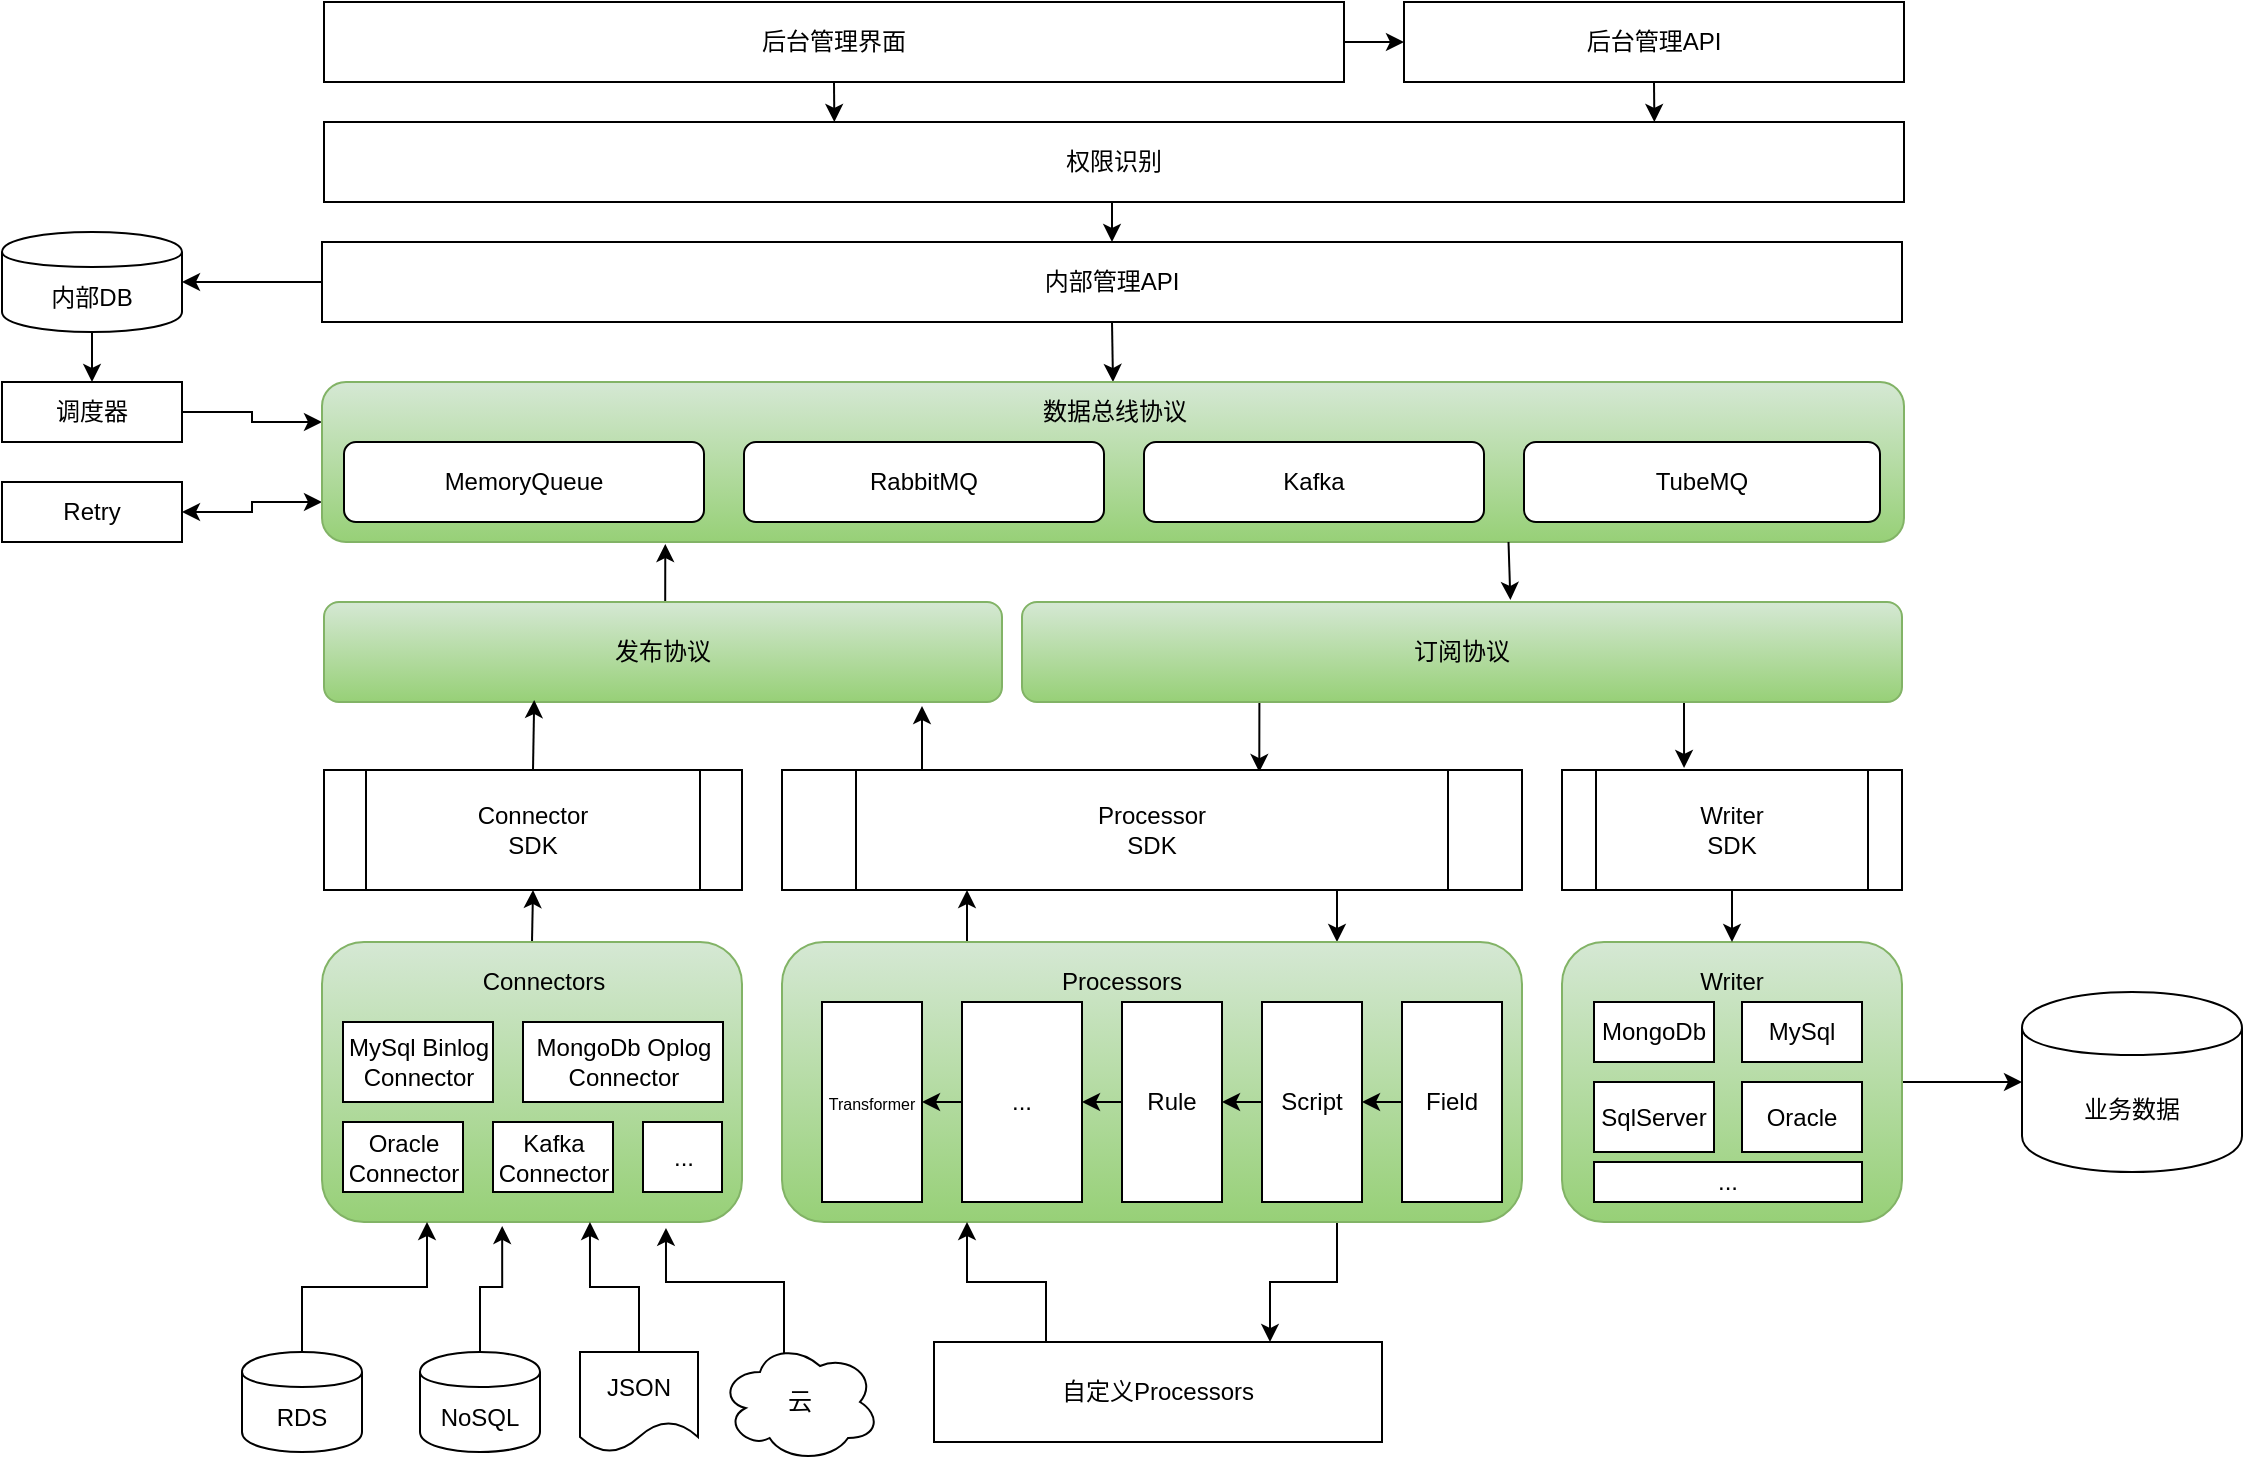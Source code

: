 <mxfile version="12.9.9" type="device"><diagram id="prtHgNgQTEPvFCAcTncT" name="Page-1"><mxGraphModel dx="1186" dy="634" grid="1" gridSize="10" guides="1" tooltips="1" connect="1" arrows="1" fold="1" page="1" pageScale="1" pageWidth="1169" pageHeight="827" math="0" shadow="0"><root><mxCell id="0"/><mxCell id="1" parent="0"/><mxCell id="JDodp294kLopNiQAH1SV-3" value="" style="edgeStyle=orthogonalEdgeStyle;rounded=0;orthogonalLoop=1;jettySize=auto;html=1;" parent="1" source="JDodp294kLopNiQAH1SV-1" target="JDodp294kLopNiQAH1SV-2" edge="1"><mxGeometry relative="1" as="geometry"/></mxCell><mxCell id="JDodp294kLopNiQAH1SV-10" style="edgeStyle=orthogonalEdgeStyle;rounded=0;orthogonalLoop=1;jettySize=auto;html=1;exitX=0.5;exitY=1;exitDx=0;exitDy=0;entryX=0.323;entryY=0;entryDx=0;entryDy=0;entryPerimeter=0;" parent="1" source="JDodp294kLopNiQAH1SV-1" target="JDodp294kLopNiQAH1SV-4" edge="1"><mxGeometry relative="1" as="geometry"/></mxCell><mxCell id="JDodp294kLopNiQAH1SV-1" value="后台管理界面" style="rounded=0;whiteSpace=wrap;html=1;" parent="1" vertex="1"><mxGeometry x="201" y="30" width="510" height="40" as="geometry"/></mxCell><mxCell id="JDodp294kLopNiQAH1SV-9" style="edgeStyle=orthogonalEdgeStyle;rounded=0;orthogonalLoop=1;jettySize=auto;html=1;exitX=0.5;exitY=1;exitDx=0;exitDy=0;entryX=0.842;entryY=0;entryDx=0;entryDy=0;entryPerimeter=0;" parent="1" source="JDodp294kLopNiQAH1SV-2" target="JDodp294kLopNiQAH1SV-4" edge="1"><mxGeometry relative="1" as="geometry"/></mxCell><mxCell id="JDodp294kLopNiQAH1SV-2" value="后台管理API" style="rounded=0;whiteSpace=wrap;html=1;" parent="1" vertex="1"><mxGeometry x="741" y="30" width="250" height="40" as="geometry"/></mxCell><mxCell id="JDodp294kLopNiQAH1SV-13" style="edgeStyle=orthogonalEdgeStyle;rounded=0;orthogonalLoop=1;jettySize=auto;html=1;exitX=0.5;exitY=1;exitDx=0;exitDy=0;entryX=0.5;entryY=0;entryDx=0;entryDy=0;" parent="1" source="JDodp294kLopNiQAH1SV-4" target="JDodp294kLopNiQAH1SV-11" edge="1"><mxGeometry relative="1" as="geometry"/></mxCell><mxCell id="JDodp294kLopNiQAH1SV-4" value="权限识别" style="rounded=0;whiteSpace=wrap;html=1;" parent="1" vertex="1"><mxGeometry x="201" y="90" width="790" height="40" as="geometry"/></mxCell><mxCell id="JDodp294kLopNiQAH1SV-16" style="edgeStyle=orthogonalEdgeStyle;rounded=0;orthogonalLoop=1;jettySize=auto;html=1;exitX=0.5;exitY=1;exitDx=0;exitDy=0;entryX=0.5;entryY=0;entryDx=0;entryDy=0;" parent="1" source="JDodp294kLopNiQAH1SV-11" target="JDodp294kLopNiQAH1SV-15" edge="1"><mxGeometry relative="1" as="geometry"/></mxCell><mxCell id="JDodp294kLopNiQAH1SV-36" style="edgeStyle=orthogonalEdgeStyle;rounded=0;orthogonalLoop=1;jettySize=auto;html=1;exitX=0;exitY=0.5;exitDx=0;exitDy=0;entryX=1;entryY=0.5;entryDx=0;entryDy=0;" parent="1" source="JDodp294kLopNiQAH1SV-11" target="JDodp294kLopNiQAH1SV-34" edge="1"><mxGeometry relative="1" as="geometry"/></mxCell><mxCell id="JDodp294kLopNiQAH1SV-11" value="内部管理API" style="rounded=0;whiteSpace=wrap;html=1;" parent="1" vertex="1"><mxGeometry x="200" y="150" width="790" height="40" as="geometry"/></mxCell><mxCell id="OLN1Xa9Zk1365tK4hlaa-3" style="edgeStyle=orthogonalEdgeStyle;rounded=0;orthogonalLoop=1;jettySize=auto;html=1;exitX=0.5;exitY=0;exitDx=0;exitDy=0;entryX=0.217;entryY=1.013;entryDx=0;entryDy=0;entryPerimeter=0;" edge="1" parent="1" source="JDodp294kLopNiQAH1SV-30" target="JDodp294kLopNiQAH1SV-15"><mxGeometry relative="1" as="geometry"/></mxCell><mxCell id="JDodp294kLopNiQAH1SV-30" value="&lt;span&gt;发布协议&lt;/span&gt;" style="rounded=1;whiteSpace=wrap;html=1;gradientColor=#97d077;fillColor=#d5e8d4;strokeColor=#82b366;" parent="1" vertex="1"><mxGeometry x="201" y="330" width="339" height="50" as="geometry"/></mxCell><mxCell id="JDodp294kLopNiQAH1SV-39" style="edgeStyle=orthogonalEdgeStyle;rounded=0;orthogonalLoop=1;jettySize=auto;html=1;exitX=1;exitY=0.5;exitDx=0;exitDy=0;entryX=0;entryY=0.25;entryDx=0;entryDy=0;" parent="1" source="JDodp294kLopNiQAH1SV-31" target="JDodp294kLopNiQAH1SV-15" edge="1"><mxGeometry relative="1" as="geometry"><mxPoint x="190" y="240" as="targetPoint"/></mxGeometry></mxCell><mxCell id="JDodp294kLopNiQAH1SV-31" value="调度器" style="rounded=0;whiteSpace=wrap;html=1;" parent="1" vertex="1"><mxGeometry x="40" y="220" width="90" height="30" as="geometry"/></mxCell><mxCell id="JDodp294kLopNiQAH1SV-37" style="edgeStyle=orthogonalEdgeStyle;rounded=0;orthogonalLoop=1;jettySize=auto;html=1;exitX=0.5;exitY=1;exitDx=0;exitDy=0;entryX=0.5;entryY=0;entryDx=0;entryDy=0;" parent="1" source="JDodp294kLopNiQAH1SV-34" target="JDodp294kLopNiQAH1SV-31" edge="1"><mxGeometry relative="1" as="geometry"/></mxCell><mxCell id="JDodp294kLopNiQAH1SV-34" value="内部DB" style="shape=cylinder;whiteSpace=wrap;html=1;boundedLbl=1;backgroundOutline=1;" parent="1" vertex="1"><mxGeometry x="40" y="145" width="90" height="50" as="geometry"/></mxCell><mxCell id="OLN1Xa9Zk1365tK4hlaa-2" style="edgeStyle=orthogonalEdgeStyle;rounded=0;orthogonalLoop=1;jettySize=auto;html=1;exitX=0.5;exitY=0;exitDx=0;exitDy=0;entryX=0.5;entryY=1;entryDx=0;entryDy=0;" edge="1" parent="1" source="JDodp294kLopNiQAH1SV-40" target="JDodp294kLopNiQAH1SV-60"><mxGeometry relative="1" as="geometry"/></mxCell><mxCell id="JDodp294kLopNiQAH1SV-40" value="" style="rounded=1;whiteSpace=wrap;html=1;gradientColor=#97d077;fillColor=#d5e8d4;strokeColor=#82b366;" parent="1" vertex="1"><mxGeometry x="200" y="500" width="210" height="140" as="geometry"/></mxCell><mxCell id="JDodp294kLopNiQAH1SV-45" style="edgeStyle=orthogonalEdgeStyle;rounded=0;orthogonalLoop=1;jettySize=auto;html=1;exitX=0.5;exitY=1;exitDx=0;exitDy=0;" parent="1" edge="1"><mxGeometry relative="1" as="geometry"><mxPoint x="85" y="310" as="sourcePoint"/><mxPoint x="85" y="310" as="targetPoint"/></mxGeometry></mxCell><mxCell id="JDodp294kLopNiQAH1SV-48" style="edgeStyle=orthogonalEdgeStyle;rounded=0;orthogonalLoop=1;jettySize=auto;html=1;exitX=1;exitY=0.5;exitDx=0;exitDy=0;entryX=0;entryY=0.75;entryDx=0;entryDy=0;startArrow=classic;startFill=1;" parent="1" source="JDodp294kLopNiQAH1SV-47" target="JDodp294kLopNiQAH1SV-15" edge="1"><mxGeometry relative="1" as="geometry"/></mxCell><mxCell id="JDodp294kLopNiQAH1SV-47" value="Retry" style="rounded=0;whiteSpace=wrap;html=1;" parent="1" vertex="1"><mxGeometry x="40" y="270" width="90" height="30" as="geometry"/></mxCell><mxCell id="JDodp294kLopNiQAH1SV-51" value="" style="group" parent="1" vertex="1" connectable="0"><mxGeometry x="160" y="700" width="319" height="60" as="geometry"/></mxCell><mxCell id="JDodp294kLopNiQAH1SV-25" value="RDS" style="shape=cylinder;whiteSpace=wrap;html=1;boundedLbl=1;backgroundOutline=1;" parent="JDodp294kLopNiQAH1SV-51" vertex="1"><mxGeometry y="5" width="60" height="50" as="geometry"/></mxCell><mxCell id="JDodp294kLopNiQAH1SV-26" value="NoSQL" style="shape=cylinder;whiteSpace=wrap;html=1;boundedLbl=1;backgroundOutline=1;" parent="JDodp294kLopNiQAH1SV-51" vertex="1"><mxGeometry x="89" y="5" width="60" height="50" as="geometry"/></mxCell><mxCell id="JDodp294kLopNiQAH1SV-49" value="JSON" style="shape=document;whiteSpace=wrap;html=1;boundedLbl=1;" parent="JDodp294kLopNiQAH1SV-51" vertex="1"><mxGeometry x="169" y="5" width="59" height="50" as="geometry"/></mxCell><mxCell id="JDodp294kLopNiQAH1SV-50" value="云" style="ellipse;shape=cloud;whiteSpace=wrap;html=1;" parent="JDodp294kLopNiQAH1SV-51" vertex="1"><mxGeometry x="239" width="80" height="60" as="geometry"/></mxCell><mxCell id="JDodp294kLopNiQAH1SV-52" value="" style="group" parent="1" vertex="1" connectable="0"><mxGeometry x="200" y="220" width="791" height="80" as="geometry"/></mxCell><mxCell id="JDodp294kLopNiQAH1SV-15" value="" style="rounded=1;whiteSpace=wrap;html=1;fillColor=#d5e8d4;strokeColor=#82b366;gradientColor=#97d077;labelPosition=center;verticalLabelPosition=top;align=center;verticalAlign=bottom;" parent="JDodp294kLopNiQAH1SV-52" vertex="1"><mxGeometry width="791" height="80" as="geometry"/></mxCell><mxCell id="JDodp294kLopNiQAH1SV-17" value="RabbitMQ" style="rounded=1;whiteSpace=wrap;html=1;" parent="JDodp294kLopNiQAH1SV-52" vertex="1"><mxGeometry x="211" y="30" width="180" height="40" as="geometry"/></mxCell><mxCell id="JDodp294kLopNiQAH1SV-18" value="Kafka" style="rounded=1;whiteSpace=wrap;html=1;" parent="JDodp294kLopNiQAH1SV-52" vertex="1"><mxGeometry x="411" y="30" width="170" height="40" as="geometry"/></mxCell><mxCell id="JDodp294kLopNiQAH1SV-19" value="TubeMQ" style="rounded=1;whiteSpace=wrap;html=1;" parent="JDodp294kLopNiQAH1SV-52" vertex="1"><mxGeometry x="601" y="30" width="178" height="40" as="geometry"/></mxCell><mxCell id="JDodp294kLopNiQAH1SV-20" value="数据总线协议" style="text;html=1;strokeColor=none;fillColor=none;align=center;verticalAlign=middle;whiteSpace=wrap;rounded=0;" parent="JDodp294kLopNiQAH1SV-52" vertex="1"><mxGeometry x="352.5" y="5" width="87" height="20" as="geometry"/></mxCell><mxCell id="JDodp294kLopNiQAH1SV-29" value="MemoryQueue" style="rounded=1;whiteSpace=wrap;html=1;" parent="JDodp294kLopNiQAH1SV-52" vertex="1"><mxGeometry x="11" y="30" width="180" height="40" as="geometry"/></mxCell><mxCell id="JDodp294kLopNiQAH1SV-86" style="edgeStyle=orthogonalEdgeStyle;rounded=0;orthogonalLoop=1;jettySize=auto;html=1;exitX=0.25;exitY=1;exitDx=0;exitDy=0;entryX=0.645;entryY=0.017;entryDx=0;entryDy=0;entryPerimeter=0;startArrow=none;startFill=0;" parent="1" source="JDodp294kLopNiQAH1SV-53" target="JDodp294kLopNiQAH1SV-65" edge="1"><mxGeometry relative="1" as="geometry"/></mxCell><mxCell id="598jw-25XF_0LTRU3TA8-3" style="edgeStyle=orthogonalEdgeStyle;rounded=0;orthogonalLoop=1;jettySize=auto;html=1;exitX=0.75;exitY=1;exitDx=0;exitDy=0;entryX=0.359;entryY=-0.017;entryDx=0;entryDy=0;entryPerimeter=0;" parent="1" source="JDodp294kLopNiQAH1SV-53" target="JDodp294kLopNiQAH1SV-83" edge="1"><mxGeometry relative="1" as="geometry"/></mxCell><mxCell id="JDodp294kLopNiQAH1SV-53" value="&lt;span&gt;订阅协议&lt;/span&gt;" style="rounded=1;whiteSpace=wrap;html=1;gradientColor=#97d077;fillColor=#d5e8d4;strokeColor=#82b366;" parent="1" vertex="1"><mxGeometry x="550" y="330" width="440" height="50" as="geometry"/></mxCell><mxCell id="598jw-25XF_0LTRU3TA8-2" style="edgeStyle=orthogonalEdgeStyle;rounded=0;orthogonalLoop=1;jettySize=auto;html=1;exitX=0.5;exitY=0;exitDx=0;exitDy=0;entryX=0.31;entryY=0.98;entryDx=0;entryDy=0;entryPerimeter=0;" parent="1" source="JDodp294kLopNiQAH1SV-60" target="JDodp294kLopNiQAH1SV-30" edge="1"><mxGeometry relative="1" as="geometry"/></mxCell><mxCell id="JDodp294kLopNiQAH1SV-60" value="Connector&lt;br&gt;SDK" style="shape=process;whiteSpace=wrap;html=1;backgroundOutline=1;" parent="1" vertex="1"><mxGeometry x="201" y="414" width="209" height="60" as="geometry"/></mxCell><mxCell id="JDodp294kLopNiQAH1SV-90" style="edgeStyle=orthogonalEdgeStyle;rounded=0;orthogonalLoop=1;jettySize=auto;html=1;exitX=0.75;exitY=1;exitDx=0;exitDy=0;entryX=0.75;entryY=0;entryDx=0;entryDy=0;startArrow=none;startFill=0;" parent="1" source="JDodp294kLopNiQAH1SV-65" target="JDodp294kLopNiQAH1SV-70" edge="1"><mxGeometry relative="1" as="geometry"/></mxCell><mxCell id="598jw-25XF_0LTRU3TA8-1" style="edgeStyle=orthogonalEdgeStyle;rounded=0;orthogonalLoop=1;jettySize=auto;html=1;exitX=0.25;exitY=0;exitDx=0;exitDy=0;entryX=0.882;entryY=1.04;entryDx=0;entryDy=0;entryPerimeter=0;" parent="1" source="JDodp294kLopNiQAH1SV-65" target="JDodp294kLopNiQAH1SV-30" edge="1"><mxGeometry relative="1" as="geometry"/></mxCell><mxCell id="JDodp294kLopNiQAH1SV-65" value="Processor&lt;br&gt;SDK" style="shape=process;whiteSpace=wrap;html=1;backgroundOutline=1;" parent="1" vertex="1"><mxGeometry x="430" y="414" width="370" height="60" as="geometry"/></mxCell><mxCell id="JDodp294kLopNiQAH1SV-91" style="edgeStyle=orthogonalEdgeStyle;rounded=0;orthogonalLoop=1;jettySize=auto;html=1;exitX=0.25;exitY=0;exitDx=0;exitDy=0;entryX=0.25;entryY=1;entryDx=0;entryDy=0;startArrow=none;startFill=0;" parent="1" source="JDodp294kLopNiQAH1SV-70" target="JDodp294kLopNiQAH1SV-65" edge="1"><mxGeometry relative="1" as="geometry"/></mxCell><mxCell id="598jw-25XF_0LTRU3TA8-14" style="edgeStyle=orthogonalEdgeStyle;rounded=0;orthogonalLoop=1;jettySize=auto;html=1;exitX=0.75;exitY=1;exitDx=0;exitDy=0;entryX=0.75;entryY=0;entryDx=0;entryDy=0;" parent="1" source="JDodp294kLopNiQAH1SV-70" target="JDodp294kLopNiQAH1SV-92" edge="1"><mxGeometry relative="1" as="geometry"/></mxCell><mxCell id="JDodp294kLopNiQAH1SV-70" value="" style="rounded=1;whiteSpace=wrap;html=1;gradientColor=#97d077;fillColor=#d5e8d4;strokeColor=#82b366;" parent="1" vertex="1"><mxGeometry x="430" y="500" width="370" height="140" as="geometry"/></mxCell><mxCell id="JDodp294kLopNiQAH1SV-72" value="Connectors" style="text;html=1;strokeColor=none;fillColor=none;align=center;verticalAlign=middle;whiteSpace=wrap;rounded=0;" parent="1" vertex="1"><mxGeometry x="290.5" y="510" width="40" height="20" as="geometry"/></mxCell><mxCell id="JDodp294kLopNiQAH1SV-74" value="MySql Binlog&lt;br&gt;Connector" style="rounded=0;whiteSpace=wrap;html=1;" parent="1" vertex="1"><mxGeometry x="210.5" y="540" width="75" height="40" as="geometry"/></mxCell><mxCell id="JDodp294kLopNiQAH1SV-75" value="MongoDb Oplog&lt;br&gt;Connector" style="rounded=0;whiteSpace=wrap;html=1;" parent="1" vertex="1"><mxGeometry x="300.5" y="540" width="100" height="40" as="geometry"/></mxCell><mxCell id="JDodp294kLopNiQAH1SV-76" value="Oracle&lt;br&gt;Connector" style="rounded=0;whiteSpace=wrap;html=1;" parent="1" vertex="1"><mxGeometry x="210.5" y="590" width="60" height="35" as="geometry"/></mxCell><mxCell id="JDodp294kLopNiQAH1SV-78" value="Kafka&lt;br&gt;Connector" style="rounded=0;whiteSpace=wrap;html=1;" parent="1" vertex="1"><mxGeometry x="285.5" y="590" width="60" height="35" as="geometry"/></mxCell><mxCell id="JDodp294kLopNiQAH1SV-79" value="..." style="rounded=0;whiteSpace=wrap;html=1;" parent="1" vertex="1"><mxGeometry x="360.5" y="590" width="39.5" height="35" as="geometry"/></mxCell><mxCell id="JDodp294kLopNiQAH1SV-80" value="业务数据" style="shape=cylinder;whiteSpace=wrap;html=1;boundedLbl=1;backgroundOutline=1;" parent="1" vertex="1"><mxGeometry x="1050" y="525" width="110" height="90" as="geometry"/></mxCell><mxCell id="JDodp294kLopNiQAH1SV-82" style="edgeStyle=orthogonalEdgeStyle;rounded=0;orthogonalLoop=1;jettySize=auto;html=1;exitX=1;exitY=0.5;exitDx=0;exitDy=0;entryX=0;entryY=0.5;entryDx=0;entryDy=0;startArrow=none;startFill=0;" parent="1" source="JDodp294kLopNiQAH1SV-81" target="JDodp294kLopNiQAH1SV-80" edge="1"><mxGeometry relative="1" as="geometry"/></mxCell><mxCell id="JDodp294kLopNiQAH1SV-81" value="" style="rounded=1;whiteSpace=wrap;html=1;gradientColor=#97d077;fillColor=#d5e8d4;strokeColor=#82b366;" parent="1" vertex="1"><mxGeometry x="820" y="500" width="170" height="140" as="geometry"/></mxCell><mxCell id="JDodp294kLopNiQAH1SV-89" style="edgeStyle=orthogonalEdgeStyle;rounded=0;orthogonalLoop=1;jettySize=auto;html=1;exitX=0.5;exitY=1;exitDx=0;exitDy=0;entryX=0.5;entryY=0;entryDx=0;entryDy=0;startArrow=none;startFill=0;" parent="1" source="JDodp294kLopNiQAH1SV-83" target="JDodp294kLopNiQAH1SV-81" edge="1"><mxGeometry relative="1" as="geometry"/></mxCell><mxCell id="JDodp294kLopNiQAH1SV-83" value="Writer&lt;br&gt;SDK" style="shape=process;whiteSpace=wrap;html=1;backgroundOutline=1;" parent="1" vertex="1"><mxGeometry x="820" y="414" width="170" height="60" as="geometry"/></mxCell><mxCell id="598jw-25XF_0LTRU3TA8-15" style="edgeStyle=orthogonalEdgeStyle;rounded=0;orthogonalLoop=1;jettySize=auto;html=1;exitX=0.25;exitY=0;exitDx=0;exitDy=0;entryX=0.25;entryY=1;entryDx=0;entryDy=0;" parent="1" source="JDodp294kLopNiQAH1SV-92" target="JDodp294kLopNiQAH1SV-70" edge="1"><mxGeometry relative="1" as="geometry"/></mxCell><mxCell id="JDodp294kLopNiQAH1SV-92" value="自定义Processors" style="rounded=0;whiteSpace=wrap;html=1;" parent="1" vertex="1"><mxGeometry x="506" y="700" width="224" height="50" as="geometry"/></mxCell><mxCell id="JDodp294kLopNiQAH1SV-93" value="Processors" style="text;html=1;strokeColor=none;fillColor=none;align=center;verticalAlign=middle;whiteSpace=wrap;rounded=0;" parent="1" vertex="1"><mxGeometry x="580" y="510" width="40" height="20" as="geometry"/></mxCell><mxCell id="JDodp294kLopNiQAH1SV-94" value="Writer" style="text;html=1;strokeColor=none;fillColor=none;align=center;verticalAlign=middle;whiteSpace=wrap;rounded=0;" parent="1" vertex="1"><mxGeometry x="885" y="510" width="40" height="20" as="geometry"/></mxCell><mxCell id="JDodp294kLopNiQAH1SV-95" value="MongoDb" style="rounded=0;whiteSpace=wrap;html=1;" parent="1" vertex="1"><mxGeometry x="836" y="530" width="60" height="30" as="geometry"/></mxCell><mxCell id="JDodp294kLopNiQAH1SV-97" value="MySql" style="rounded=0;whiteSpace=wrap;html=1;" parent="1" vertex="1"><mxGeometry x="910" y="530" width="60" height="30" as="geometry"/></mxCell><mxCell id="JDodp294kLopNiQAH1SV-98" value="SqlServer" style="rounded=0;whiteSpace=wrap;html=1;" parent="1" vertex="1"><mxGeometry x="836" y="570" width="60" height="35" as="geometry"/></mxCell><mxCell id="JDodp294kLopNiQAH1SV-99" value="Oracle" style="rounded=0;whiteSpace=wrap;html=1;" parent="1" vertex="1"><mxGeometry x="910" y="570" width="60" height="35" as="geometry"/></mxCell><mxCell id="JDodp294kLopNiQAH1SV-100" value="..." style="rounded=0;whiteSpace=wrap;html=1;" parent="1" vertex="1"><mxGeometry x="836" y="610" width="134" height="20" as="geometry"/></mxCell><mxCell id="598jw-25XF_0LTRU3TA8-9" style="edgeStyle=orthogonalEdgeStyle;rounded=0;orthogonalLoop=1;jettySize=auto;html=1;exitX=0;exitY=0.5;exitDx=0;exitDy=0;entryX=1;entryY=0.5;entryDx=0;entryDy=0;" parent="1" source="JDodp294kLopNiQAH1SV-101" target="JDodp294kLopNiQAH1SV-105" edge="1"><mxGeometry relative="1" as="geometry"/></mxCell><mxCell id="JDodp294kLopNiQAH1SV-101" value="Field" style="rounded=0;whiteSpace=wrap;html=1;" parent="1" vertex="1"><mxGeometry x="740" y="530" width="50" height="100" as="geometry"/></mxCell><mxCell id="598jw-25XF_0LTRU3TA8-11" style="edgeStyle=orthogonalEdgeStyle;rounded=0;orthogonalLoop=1;jettySize=auto;html=1;exitX=0;exitY=0.5;exitDx=0;exitDy=0;entryX=1;entryY=0.5;entryDx=0;entryDy=0;" parent="1" source="JDodp294kLopNiQAH1SV-102" target="vjWAPW6bM0E9JKDa5Km2-1" edge="1"><mxGeometry relative="1" as="geometry"/></mxCell><mxCell id="JDodp294kLopNiQAH1SV-102" value="Rule" style="rounded=0;whiteSpace=wrap;html=1;" parent="1" vertex="1"><mxGeometry x="600" y="530" width="50" height="100" as="geometry"/></mxCell><mxCell id="598jw-25XF_0LTRU3TA8-10" style="edgeStyle=orthogonalEdgeStyle;rounded=0;orthogonalLoop=1;jettySize=auto;html=1;exitX=0;exitY=0.5;exitDx=0;exitDy=0;entryX=1;entryY=0.5;entryDx=0;entryDy=0;" parent="1" source="JDodp294kLopNiQAH1SV-105" target="JDodp294kLopNiQAH1SV-102" edge="1"><mxGeometry relative="1" as="geometry"/></mxCell><mxCell id="JDodp294kLopNiQAH1SV-105" value="Script" style="rounded=0;whiteSpace=wrap;html=1;" parent="1" vertex="1"><mxGeometry x="670" y="530" width="50" height="100" as="geometry"/></mxCell><mxCell id="598jw-25XF_0LTRU3TA8-13" style="edgeStyle=orthogonalEdgeStyle;rounded=0;orthogonalLoop=1;jettySize=auto;html=1;exitX=0;exitY=0.5;exitDx=0;exitDy=0;entryX=1;entryY=0.5;entryDx=0;entryDy=0;" parent="1" source="vjWAPW6bM0E9JKDa5Km2-1" target="vjWAPW6bM0E9JKDa5Km2-2" edge="1"><mxGeometry relative="1" as="geometry"/></mxCell><mxCell id="vjWAPW6bM0E9JKDa5Km2-1" value="..." style="rounded=0;whiteSpace=wrap;html=1;" parent="1" vertex="1"><mxGeometry x="520" y="530" width="60" height="100" as="geometry"/></mxCell><mxCell id="vjWAPW6bM0E9JKDa5Km2-2" value="&lt;font style=&quot;font-size: 8px&quot;&gt;Transformer&lt;/font&gt;" style="rounded=0;whiteSpace=wrap;html=1;" parent="1" vertex="1"><mxGeometry x="450" y="530" width="50" height="100" as="geometry"/></mxCell><mxCell id="598jw-25XF_0LTRU3TA8-5" style="edgeStyle=orthogonalEdgeStyle;rounded=0;orthogonalLoop=1;jettySize=auto;html=1;exitX=0.5;exitY=0;exitDx=0;exitDy=0;entryX=0.638;entryY=1;entryDx=0;entryDy=0;entryPerimeter=0;" parent="1" source="JDodp294kLopNiQAH1SV-49" target="JDodp294kLopNiQAH1SV-40" edge="1"><mxGeometry relative="1" as="geometry"/></mxCell><mxCell id="598jw-25XF_0LTRU3TA8-6" style="edgeStyle=orthogonalEdgeStyle;rounded=0;orthogonalLoop=1;jettySize=auto;html=1;exitX=0.5;exitY=0;exitDx=0;exitDy=0;entryX=0.429;entryY=1.014;entryDx=0;entryDy=0;entryPerimeter=0;" parent="1" source="JDodp294kLopNiQAH1SV-26" target="JDodp294kLopNiQAH1SV-40" edge="1"><mxGeometry relative="1" as="geometry"/></mxCell><mxCell id="598jw-25XF_0LTRU3TA8-7" style="edgeStyle=orthogonalEdgeStyle;rounded=0;orthogonalLoop=1;jettySize=auto;html=1;exitX=0.4;exitY=0.1;exitDx=0;exitDy=0;exitPerimeter=0;entryX=0.819;entryY=1.021;entryDx=0;entryDy=0;entryPerimeter=0;" parent="1" source="JDodp294kLopNiQAH1SV-50" target="JDodp294kLopNiQAH1SV-40" edge="1"><mxGeometry relative="1" as="geometry"/></mxCell><mxCell id="598jw-25XF_0LTRU3TA8-8" style="edgeStyle=orthogonalEdgeStyle;rounded=0;orthogonalLoop=1;jettySize=auto;html=1;exitX=0.5;exitY=0;exitDx=0;exitDy=0;entryX=0.25;entryY=1;entryDx=0;entryDy=0;" parent="1" source="JDodp294kLopNiQAH1SV-25" target="JDodp294kLopNiQAH1SV-40" edge="1"><mxGeometry relative="1" as="geometry"/></mxCell><mxCell id="OLN1Xa9Zk1365tK4hlaa-4" style="edgeStyle=orthogonalEdgeStyle;rounded=0;orthogonalLoop=1;jettySize=auto;html=1;exitX=0.75;exitY=1;exitDx=0;exitDy=0;entryX=0.555;entryY=-0.02;entryDx=0;entryDy=0;entryPerimeter=0;" edge="1" parent="1" source="JDodp294kLopNiQAH1SV-15" target="JDodp294kLopNiQAH1SV-53"><mxGeometry relative="1" as="geometry"/></mxCell></root></mxGraphModel></diagram></mxfile>